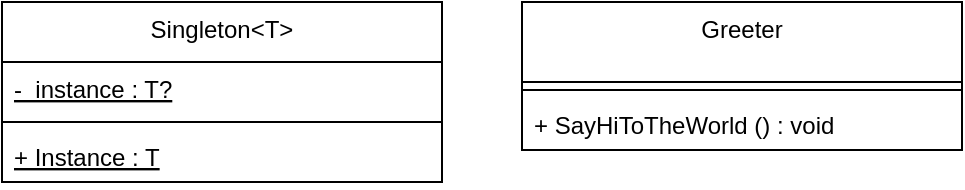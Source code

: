 <mxfile>
    <diagram id="aa222GOyi0a33TcnZgp9" name="Page-1">
        <mxGraphModel dx="570" dy="563" grid="1" gridSize="10" guides="1" tooltips="1" connect="1" arrows="1" fold="1" page="1" pageScale="1" pageWidth="850" pageHeight="1100" math="0" shadow="0">
            <root>
                <mxCell id="0"/>
                <mxCell id="1" parent="0"/>
                <mxCell id="2" value="Singleton&lt;T&gt;" style="swimlane;fontStyle=0;align=center;verticalAlign=top;childLayout=stackLayout;horizontal=1;startSize=30;horizontalStack=0;resizeParent=1;resizeParentMax=0;resizeLast=0;collapsible=1;marginBottom=0;" parent="1" vertex="1">
                    <mxGeometry x="100" y="60" width="220" height="90" as="geometry">
                        <mxRectangle x="220" y="90" width="100" height="30" as="alternateBounds"/>
                    </mxGeometry>
                </mxCell>
                <mxCell id="3" value="-  instance : T?" style="text;strokeColor=none;fillColor=none;align=left;verticalAlign=top;spacingLeft=4;spacingRight=4;overflow=hidden;rotatable=0;points=[[0,0.5],[1,0.5]];portConstraint=eastwest;fontStyle=4" parent="2" vertex="1">
                    <mxGeometry y="30" width="220" height="26" as="geometry"/>
                </mxCell>
                <mxCell id="4" value="" style="line;strokeWidth=1;fillColor=none;align=left;verticalAlign=middle;spacingTop=-1;spacingLeft=3;spacingRight=3;rotatable=0;labelPosition=right;points=[];portConstraint=eastwest;strokeColor=inherit;" parent="2" vertex="1">
                    <mxGeometry y="56" width="220" height="8" as="geometry"/>
                </mxCell>
                <mxCell id="5" value="+ Instance : T" style="text;strokeColor=none;fillColor=none;align=left;verticalAlign=top;spacingLeft=4;spacingRight=4;overflow=hidden;rotatable=0;points=[[0,0.5],[1,0.5]];portConstraint=eastwest;fontStyle=4" parent="2" vertex="1">
                    <mxGeometry y="64" width="220" height="26" as="geometry"/>
                </mxCell>
                <mxCell id="6" value="Greeter" style="swimlane;fontStyle=0;align=center;verticalAlign=top;childLayout=stackLayout;horizontal=1;startSize=40;horizontalStack=0;resizeParent=1;resizeParentMax=0;resizeLast=0;collapsible=1;marginBottom=0;" vertex="1" parent="1">
                    <mxGeometry x="360" y="60" width="220" height="74" as="geometry">
                        <mxRectangle x="220" y="90" width="100" height="30" as="alternateBounds"/>
                    </mxGeometry>
                </mxCell>
                <mxCell id="8" value="" style="line;strokeWidth=1;fillColor=none;align=left;verticalAlign=middle;spacingTop=-1;spacingLeft=3;spacingRight=3;rotatable=0;labelPosition=right;points=[];portConstraint=eastwest;strokeColor=inherit;" vertex="1" parent="6">
                    <mxGeometry y="40" width="220" height="8" as="geometry"/>
                </mxCell>
                <mxCell id="9" value="+ SayHiToTheWorld () : void" style="text;strokeColor=none;fillColor=none;align=left;verticalAlign=top;spacingLeft=4;spacingRight=4;overflow=hidden;rotatable=0;points=[[0,0.5],[1,0.5]];portConstraint=eastwest;" vertex="1" parent="6">
                    <mxGeometry y="48" width="220" height="26" as="geometry"/>
                </mxCell>
            </root>
        </mxGraphModel>
    </diagram>
</mxfile>